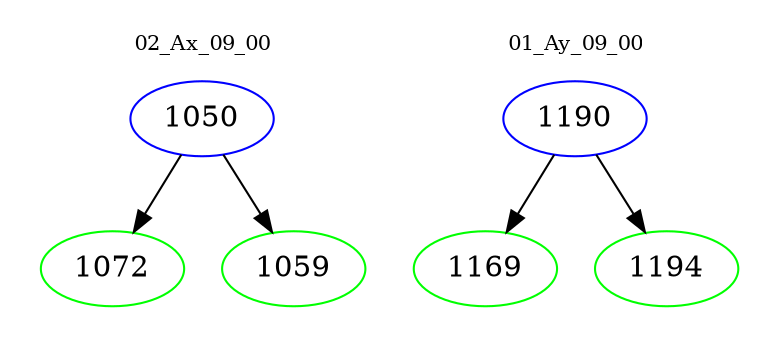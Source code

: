 digraph{
subgraph cluster_0 {
color = white
label = "02_Ax_09_00";
fontsize=10;
T0_1050 [label="1050", color="blue"]
T0_1050 -> T0_1072 [color="black"]
T0_1072 [label="1072", color="green"]
T0_1050 -> T0_1059 [color="black"]
T0_1059 [label="1059", color="green"]
}
subgraph cluster_1 {
color = white
label = "01_Ay_09_00";
fontsize=10;
T1_1190 [label="1190", color="blue"]
T1_1190 -> T1_1169 [color="black"]
T1_1169 [label="1169", color="green"]
T1_1190 -> T1_1194 [color="black"]
T1_1194 [label="1194", color="green"]
}
}
